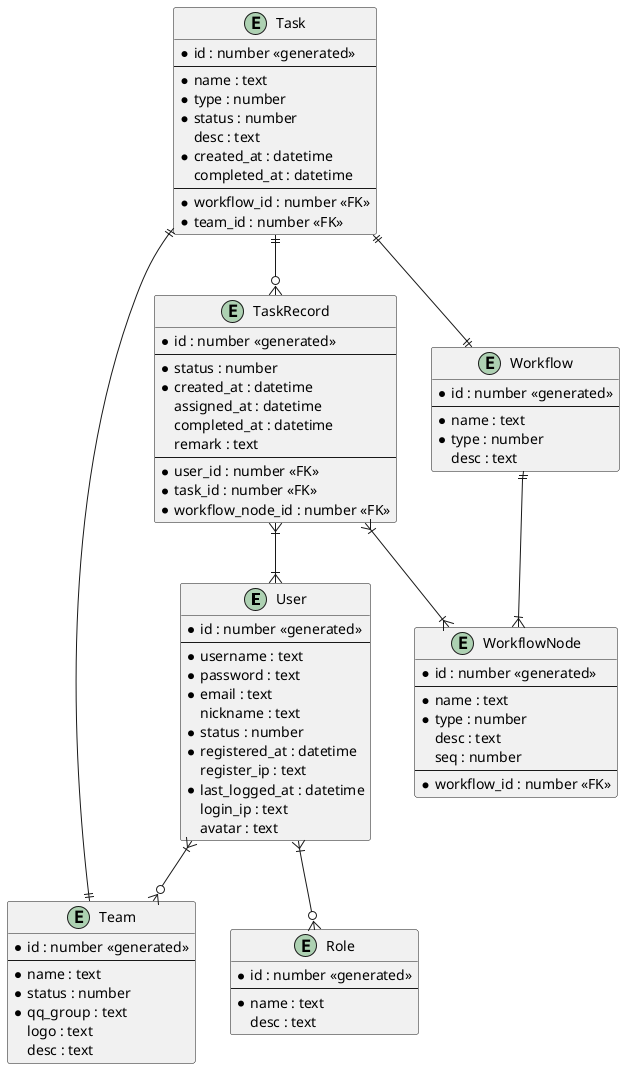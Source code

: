 @startuml
'https://plantuml.com/class-diagram

entity User {
  * id : number <<generated>>
  ---
  * username : text
  * password : text
  * email : text
  nickname : text
  * status : number
  * registered_at : datetime
  register_ip : text
  * last_logged_at : datetime
  login_ip : text
  avatar : text
}

entity Role {
  * id : number <<generated>>
  ---
  * name : text
  desc : text
}

entity Team {
  * id : number <<generated>>
  ---
  * name : text
  * status : number
  * qq_group : text
  logo : text
  desc : text
}


entity Task {
  * id : number <<generated>>
  ---
  * name : text
  * type : number
  * status : number
  desc : text
  * created_at : datetime
  completed_at : datetime
  ---
  * workflow_id : number <<FK>>
  * team_id : number <<FK>>
}

entity TaskRecord {
  * id : number <<generated>>
  ---
  * status : number
  * created_at : datetime
  assigned_at : datetime
  completed_at : datetime
  remark : text
  ---
  * user_id : number <<FK>>
  * task_id : number <<FK>>
  * workflow_node_id : number <<FK>>
}

entity Workflow {
  * id : number <<generated>>
  ---
  * name : text
  * type : number
  desc : text
}

entity WorkflowNode {
  * id : number <<generated>>
  ---
  * name : text
  * type : number
  desc : text
  seq : number
  ---
  * workflow_id : number <<FK>>
}

User }|--o{ Role
User }|--o{ Team

Workflow ||--|{ WorkflowNode

Task ||--o{ TaskRecord
Task ||--|| Workflow
Task ||--|| Team

TaskRecord }|--|{ User
TaskRecord }|--|{ WorkflowNode


@enduml